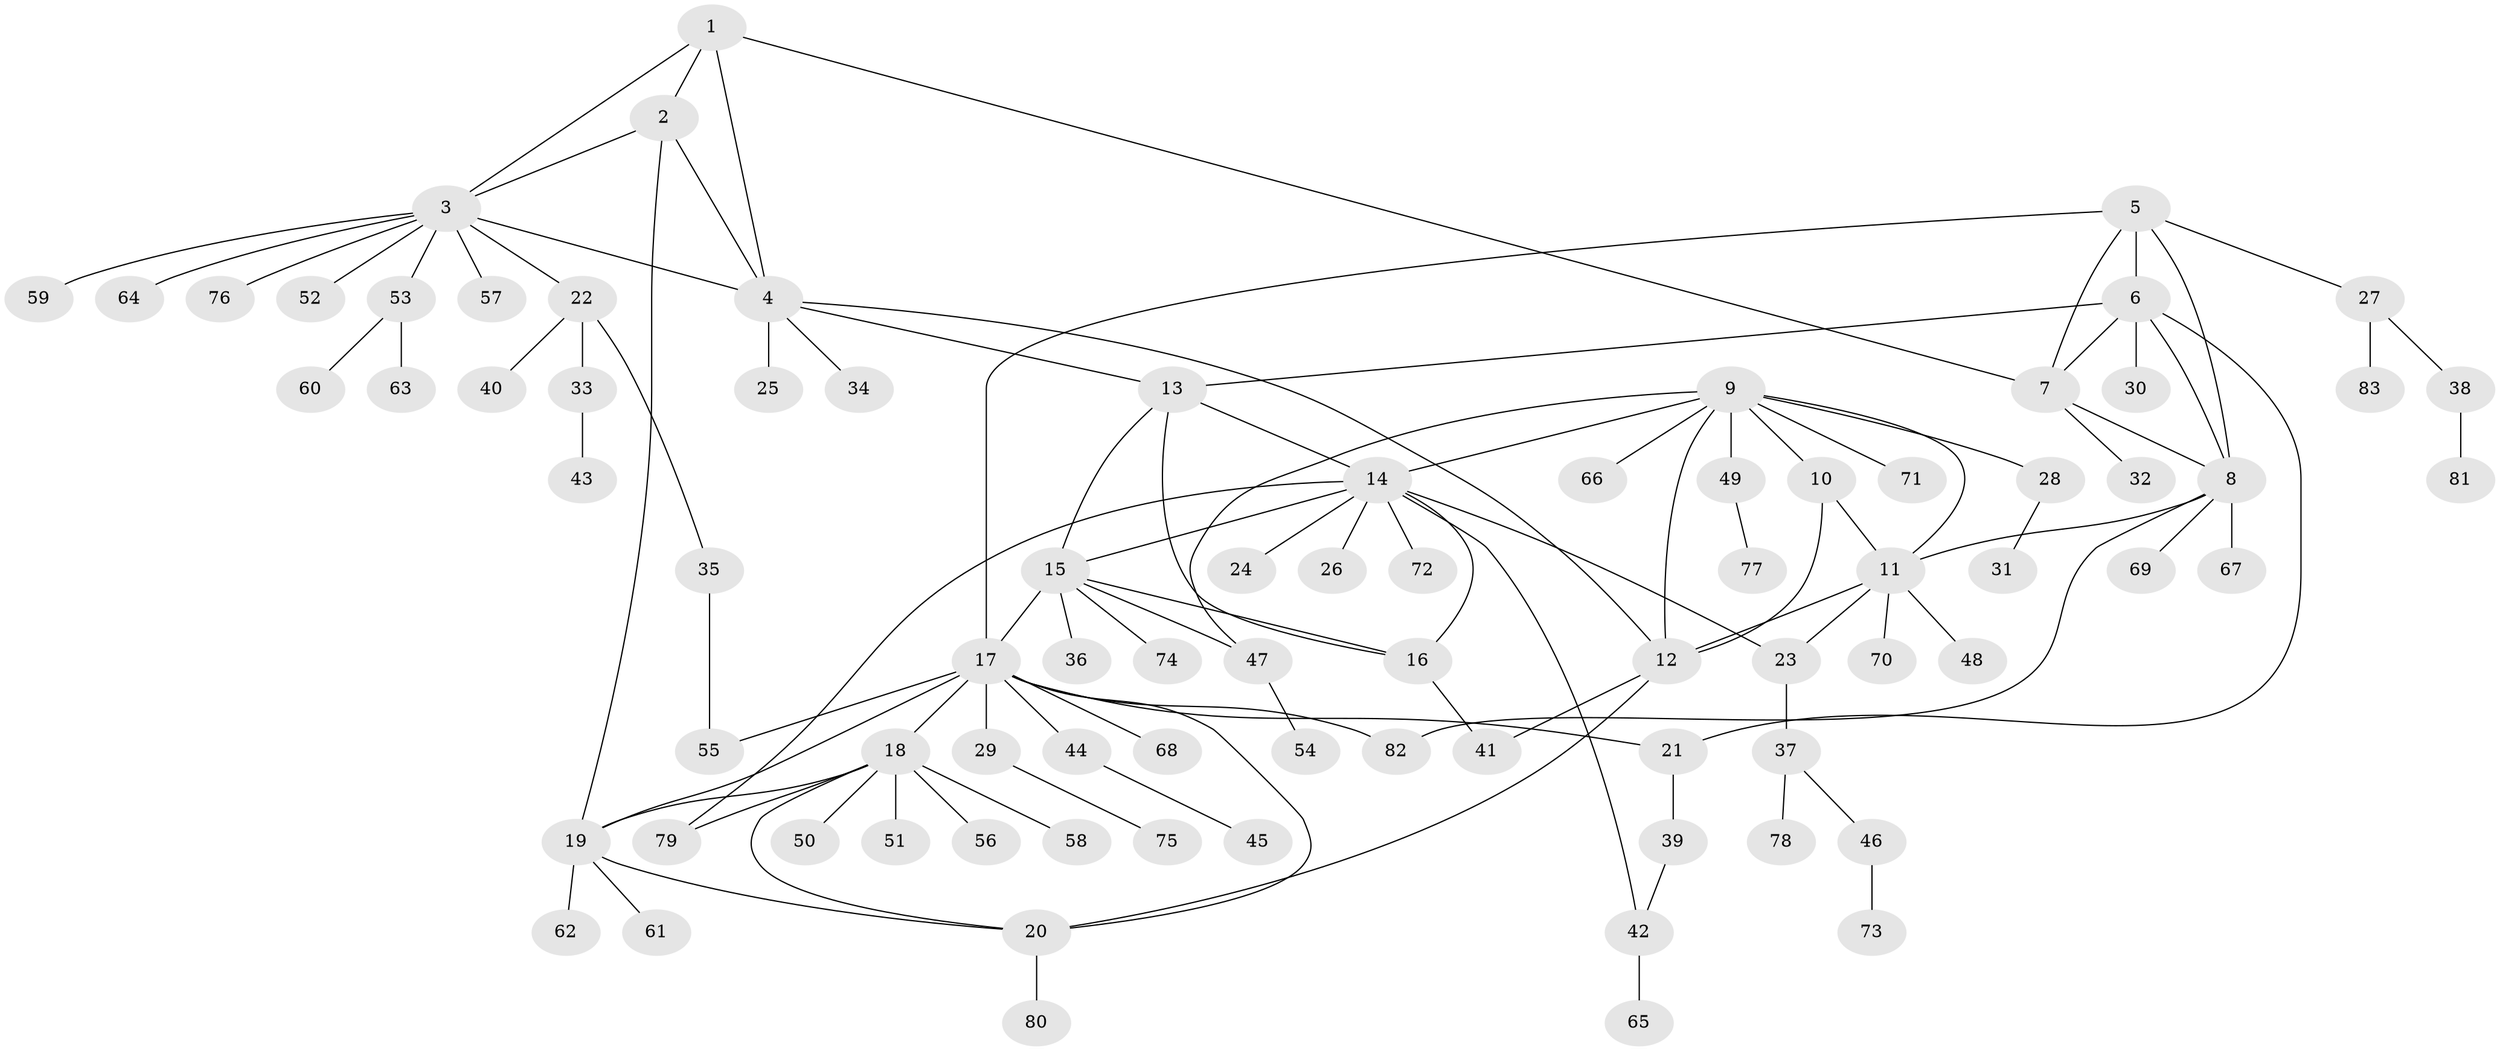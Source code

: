 // coarse degree distribution, {4: 0.14705882352941177, 5: 0.11764705882352941, 3: 0.08823529411764706, 1: 0.4117647058823529, 6: 0.08823529411764706, 7: 0.029411764705882353, 2: 0.08823529411764706, 10: 0.029411764705882353}
// Generated by graph-tools (version 1.1) at 2025/37/03/04/25 23:37:35]
// undirected, 83 vertices, 111 edges
graph export_dot {
  node [color=gray90,style=filled];
  1;
  2;
  3;
  4;
  5;
  6;
  7;
  8;
  9;
  10;
  11;
  12;
  13;
  14;
  15;
  16;
  17;
  18;
  19;
  20;
  21;
  22;
  23;
  24;
  25;
  26;
  27;
  28;
  29;
  30;
  31;
  32;
  33;
  34;
  35;
  36;
  37;
  38;
  39;
  40;
  41;
  42;
  43;
  44;
  45;
  46;
  47;
  48;
  49;
  50;
  51;
  52;
  53;
  54;
  55;
  56;
  57;
  58;
  59;
  60;
  61;
  62;
  63;
  64;
  65;
  66;
  67;
  68;
  69;
  70;
  71;
  72;
  73;
  74;
  75;
  76;
  77;
  78;
  79;
  80;
  81;
  82;
  83;
  1 -- 2;
  1 -- 3;
  1 -- 4;
  1 -- 7;
  2 -- 3;
  2 -- 4;
  2 -- 19;
  3 -- 4;
  3 -- 22;
  3 -- 52;
  3 -- 53;
  3 -- 57;
  3 -- 59;
  3 -- 64;
  3 -- 76;
  4 -- 12;
  4 -- 13;
  4 -- 25;
  4 -- 34;
  5 -- 6;
  5 -- 7;
  5 -- 8;
  5 -- 17;
  5 -- 27;
  6 -- 7;
  6 -- 8;
  6 -- 13;
  6 -- 21;
  6 -- 30;
  7 -- 8;
  7 -- 32;
  8 -- 11;
  8 -- 67;
  8 -- 69;
  8 -- 82;
  9 -- 10;
  9 -- 11;
  9 -- 12;
  9 -- 14;
  9 -- 28;
  9 -- 47;
  9 -- 49;
  9 -- 66;
  9 -- 71;
  10 -- 11;
  10 -- 12;
  11 -- 12;
  11 -- 23;
  11 -- 48;
  11 -- 70;
  12 -- 20;
  12 -- 41;
  13 -- 14;
  13 -- 15;
  13 -- 16;
  14 -- 15;
  14 -- 16;
  14 -- 23;
  14 -- 24;
  14 -- 26;
  14 -- 42;
  14 -- 72;
  14 -- 79;
  15 -- 16;
  15 -- 17;
  15 -- 36;
  15 -- 47;
  15 -- 74;
  16 -- 41;
  17 -- 18;
  17 -- 19;
  17 -- 20;
  17 -- 21;
  17 -- 29;
  17 -- 44;
  17 -- 55;
  17 -- 68;
  17 -- 82;
  18 -- 19;
  18 -- 20;
  18 -- 50;
  18 -- 51;
  18 -- 56;
  18 -- 58;
  18 -- 79;
  19 -- 20;
  19 -- 61;
  19 -- 62;
  20 -- 80;
  21 -- 39;
  22 -- 33;
  22 -- 35;
  22 -- 40;
  23 -- 37;
  27 -- 38;
  27 -- 83;
  28 -- 31;
  29 -- 75;
  33 -- 43;
  35 -- 55;
  37 -- 46;
  37 -- 78;
  38 -- 81;
  39 -- 42;
  42 -- 65;
  44 -- 45;
  46 -- 73;
  47 -- 54;
  49 -- 77;
  53 -- 60;
  53 -- 63;
}
